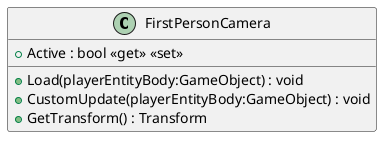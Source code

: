 @startuml
class FirstPersonCamera {
    + Active : bool <<get>> <<set>>
    + Load(playerEntityBody:GameObject) : void
    + CustomUpdate(playerEntityBody:GameObject) : void
    + GetTransform() : Transform
}
@enduml
